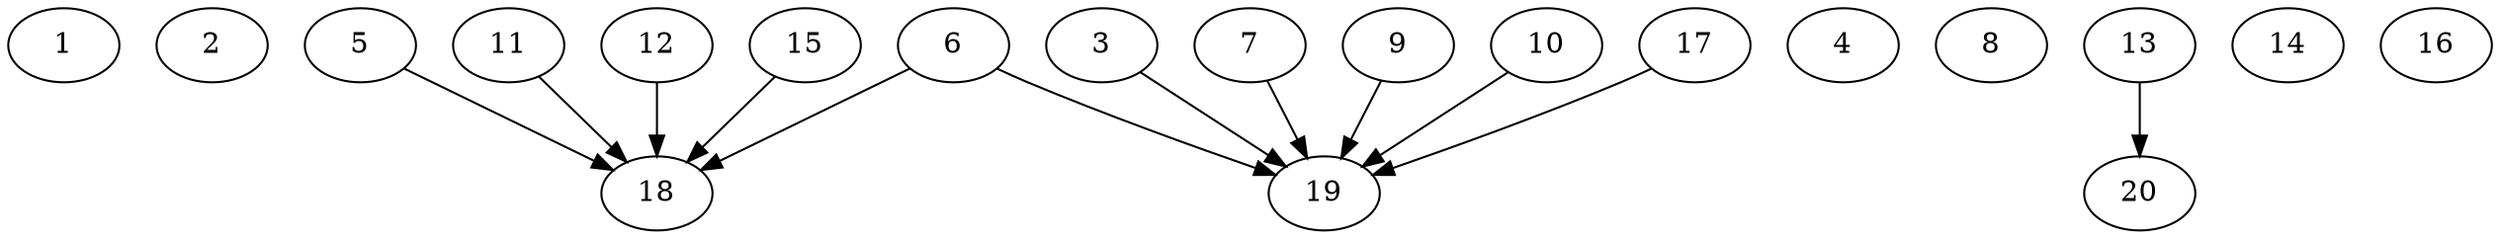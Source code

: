 // DAG automatically generated by daggen at Thu Oct  3 13:58:42 2019
// ./daggen --dot -n 20 --ccr 0.4 --fat 0.9 --regular 0.7 --density 0.7 --mindata 5242880 --maxdata 52428800 
digraph G {
  1 [size="95792640", alpha="0.10", expect_size="38317056"] 
  2 [size="20764160", alpha="0.14", expect_size="8305664"] 
  3 [size="123176960", alpha="0.11", expect_size="49270784"] 
  3 -> 19 [size ="49270784"]
  4 [size="98877440", alpha="0.11", expect_size="39550976"] 
  5 [size="45972480", alpha="0.15", expect_size="18388992"] 
  5 -> 18 [size ="18388992"]
  6 [size="94855680", alpha="0.16", expect_size="37942272"] 
  6 -> 18 [size ="37942272"]
  6 -> 19 [size ="37942272"]
  7 [size="85363200", alpha="0.08", expect_size="34145280"] 
  7 -> 19 [size ="34145280"]
  8 [size="34168320", alpha="0.04", expect_size="13667328"] 
  9 [size="24330240", alpha="0.06", expect_size="9732096"] 
  9 -> 19 [size ="9732096"]
  10 [size="14074880", alpha="0.04", expect_size="5629952"] 
  10 -> 19 [size ="5629952"]
  11 [size="26805760", alpha="0.05", expect_size="10722304"] 
  11 -> 18 [size ="10722304"]
  12 [size="83128320", alpha="0.19", expect_size="33251328"] 
  12 -> 18 [size ="33251328"]
  13 [size="46187520", alpha="0.08", expect_size="18475008"] 
  13 -> 20 [size ="18475008"]
  14 [size="109132800", alpha="0.19", expect_size="43653120"] 
  15 [size="58250240", alpha="0.19", expect_size="23300096"] 
  15 -> 18 [size ="23300096"]
  16 [size="28695040", alpha="0.18", expect_size="11478016"] 
  17 [size="120962560", alpha="0.19", expect_size="48385024"] 
  17 -> 19 [size ="48385024"]
  18 [size="49431040", alpha="0.09", expect_size="19772416"] 
  19 [size="70430720", alpha="0.04", expect_size="28172288"] 
  20 [size="106416640", alpha="0.04", expect_size="42566656"] 
}
